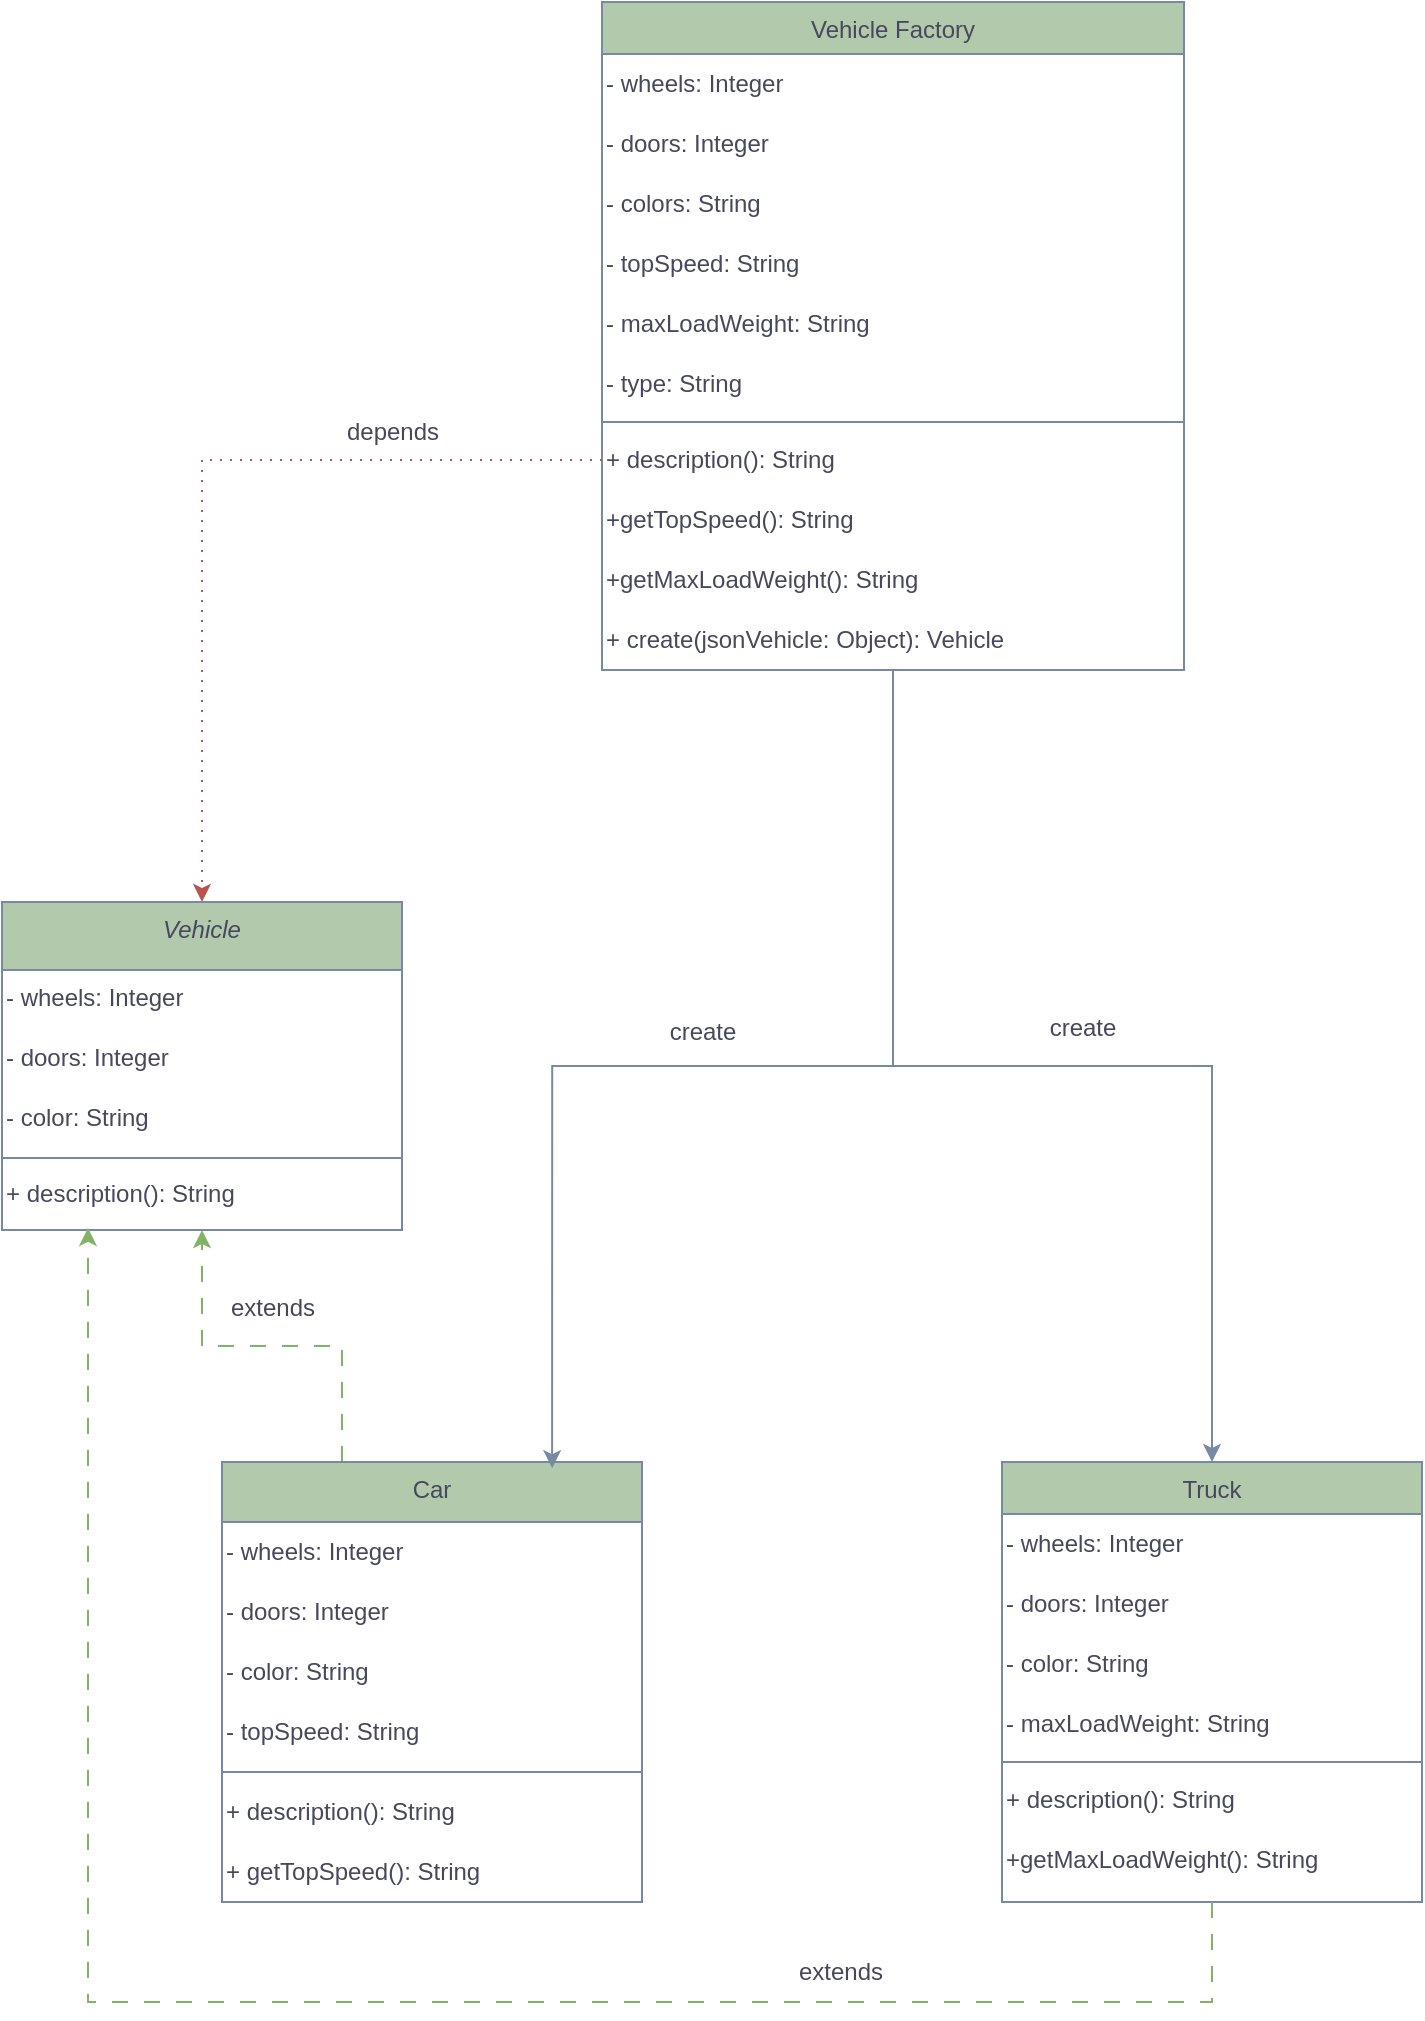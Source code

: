 <mxfile version="24.0.7" type="github">
  <diagram id="C5RBs43oDa-KdzZeNtuy" name="Page-1">
    <mxGraphModel dx="2954" dy="1114" grid="1" gridSize="10" guides="1" tooltips="1" connect="1" arrows="1" fold="1" page="1" pageScale="1" pageWidth="827" pageHeight="1169" background="none" math="0" shadow="0">
      <root>
        <mxCell id="WIyWlLk6GJQsqaUBKTNV-0" />
        <mxCell id="WIyWlLk6GJQsqaUBKTNV-1" parent="WIyWlLk6GJQsqaUBKTNV-0" />
        <mxCell id="zkfFHV4jXpPFQw0GAbJ--0" value="Vehicle" style="swimlane;fontStyle=2;align=center;verticalAlign=top;childLayout=stackLayout;horizontal=1;startSize=34;horizontalStack=0;resizeParent=1;resizeLast=0;collapsible=1;marginBottom=0;rounded=0;shadow=0;strokeWidth=1;labelBackgroundColor=none;fillColor=#B2C9AB;strokeColor=#788AA3;fontColor=#46495D;" parent="WIyWlLk6GJQsqaUBKTNV-1" vertex="1">
          <mxGeometry x="30" y="470" width="200" height="164" as="geometry">
            <mxRectangle x="230" y="140" width="160" height="26" as="alternateBounds" />
          </mxGeometry>
        </mxCell>
        <mxCell id="avCwv5TrrSZpBt8yLDUz-12" value="- wheels: Integer" style="text;align=left;verticalAlign=top;resizable=0;points=[];autosize=1;strokeColor=none;fillColor=none;fontColor=#46495D;" vertex="1" parent="zkfFHV4jXpPFQw0GAbJ--0">
          <mxGeometry y="34" width="200" height="30" as="geometry" />
        </mxCell>
        <mxCell id="avCwv5TrrSZpBt8yLDUz-4" value="- doors: Integer" style="text;align=left;verticalAlign=top;resizable=0;points=[];autosize=1;strokeColor=none;fillColor=none;labelBackgroundColor=none;fontColor=#46495D;" vertex="1" parent="zkfFHV4jXpPFQw0GAbJ--0">
          <mxGeometry y="64" width="200" height="30" as="geometry" />
        </mxCell>
        <mxCell id="avCwv5TrrSZpBt8yLDUz-3" value="- color: String" style="text;align=left;verticalAlign=top;resizable=0;points=[];autosize=1;strokeColor=none;fillColor=none;labelBackgroundColor=none;fontColor=#46495D;" vertex="1" parent="zkfFHV4jXpPFQw0GAbJ--0">
          <mxGeometry y="94" width="200" height="30" as="geometry" />
        </mxCell>
        <mxCell id="zkfFHV4jXpPFQw0GAbJ--4" value="" style="line;html=1;strokeWidth=1;align=left;verticalAlign=middle;spacingTop=-1;spacingLeft=3;spacingRight=3;rotatable=0;labelPosition=right;points=[];portConstraint=eastwest;labelBackgroundColor=none;fillColor=#B2C9AB;strokeColor=#788AA3;fontColor=#46495D;" parent="zkfFHV4jXpPFQw0GAbJ--0" vertex="1">
          <mxGeometry y="124" width="200" height="8" as="geometry" />
        </mxCell>
        <mxCell id="avCwv5TrrSZpBt8yLDUz-13" value="+ description(): String" style="text;align=left;verticalAlign=top;resizable=0;points=[];autosize=1;strokeColor=none;fillColor=none;fontColor=#46495D;" vertex="1" parent="zkfFHV4jXpPFQw0GAbJ--0">
          <mxGeometry y="132" width="200" height="30" as="geometry" />
        </mxCell>
        <mxCell id="avCwv5TrrSZpBt8yLDUz-80" style="edgeStyle=orthogonalEdgeStyle;rounded=0;orthogonalLoop=1;jettySize=auto;html=1;entryX=0.5;entryY=1;entryDx=0;entryDy=0;fontColor=#46495D;dashed=1;dashPattern=8 8;fillColor=#d5e8d4;strokeColor=#82b366;" edge="1" parent="WIyWlLk6GJQsqaUBKTNV-1" source="zkfFHV4jXpPFQw0GAbJ--6" target="zkfFHV4jXpPFQw0GAbJ--0">
          <mxGeometry relative="1" as="geometry">
            <Array as="points">
              <mxPoint x="200" y="692" />
              <mxPoint x="130" y="692" />
            </Array>
          </mxGeometry>
        </mxCell>
        <mxCell id="zkfFHV4jXpPFQw0GAbJ--6" value="Car" style="swimlane;fontStyle=0;align=center;verticalAlign=top;childLayout=stackLayout;horizontal=1;startSize=30;horizontalStack=0;resizeParent=1;resizeLast=0;collapsible=1;marginBottom=0;rounded=0;shadow=0;strokeWidth=1;labelBackgroundColor=none;fillColor=#B2C9AB;strokeColor=#788AA3;fontColor=#46495D;" parent="WIyWlLk6GJQsqaUBKTNV-1" vertex="1">
          <mxGeometry x="140" y="750" width="210" height="220" as="geometry">
            <mxRectangle x="130" y="380" width="160" height="26" as="alternateBounds" />
          </mxGeometry>
        </mxCell>
        <mxCell id="avCwv5TrrSZpBt8yLDUz-14" value="- wheels: Integer" style="text;html=1;align=left;verticalAlign=middle;resizable=0;points=[];autosize=1;strokeColor=none;fillColor=none;fontColor=#46495D;" vertex="1" parent="zkfFHV4jXpPFQw0GAbJ--6">
          <mxGeometry y="30" width="210" height="30" as="geometry" />
        </mxCell>
        <mxCell id="avCwv5TrrSZpBt8yLDUz-15" value="- doors: Integer" style="text;html=1;align=left;verticalAlign=middle;resizable=0;points=[];autosize=1;strokeColor=none;fillColor=none;fontColor=#46495D;" vertex="1" parent="zkfFHV4jXpPFQw0GAbJ--6">
          <mxGeometry y="60" width="210" height="30" as="geometry" />
        </mxCell>
        <mxCell id="avCwv5TrrSZpBt8yLDUz-16" value="- color: String" style="text;html=1;align=left;verticalAlign=middle;resizable=0;points=[];autosize=1;strokeColor=none;fillColor=none;fontColor=#46495D;" vertex="1" parent="zkfFHV4jXpPFQw0GAbJ--6">
          <mxGeometry y="90" width="210" height="30" as="geometry" />
        </mxCell>
        <mxCell id="avCwv5TrrSZpBt8yLDUz-17" value="- topSpeed: String" style="text;html=1;align=left;verticalAlign=middle;resizable=0;points=[];autosize=1;strokeColor=none;fillColor=none;fontColor=#46495D;" vertex="1" parent="zkfFHV4jXpPFQw0GAbJ--6">
          <mxGeometry y="120" width="210" height="30" as="geometry" />
        </mxCell>
        <mxCell id="zkfFHV4jXpPFQw0GAbJ--9" value="" style="line;html=1;strokeWidth=1;align=left;verticalAlign=middle;spacingTop=-1;spacingLeft=3;spacingRight=3;rotatable=0;labelPosition=right;points=[];portConstraint=eastwest;labelBackgroundColor=none;fillColor=#B2C9AB;strokeColor=#788AA3;fontColor=#46495D;" parent="zkfFHV4jXpPFQw0GAbJ--6" vertex="1">
          <mxGeometry y="150" width="210" height="10" as="geometry" />
        </mxCell>
        <mxCell id="avCwv5TrrSZpBt8yLDUz-19" value="+ description(): String" style="text;html=1;align=left;verticalAlign=middle;resizable=0;points=[];autosize=1;strokeColor=none;fillColor=none;fontColor=#46495D;" vertex="1" parent="zkfFHV4jXpPFQw0GAbJ--6">
          <mxGeometry y="160" width="210" height="30" as="geometry" />
        </mxCell>
        <mxCell id="avCwv5TrrSZpBt8yLDUz-20" value="+ getTopSpeed(): String" style="text;html=1;align=left;verticalAlign=middle;resizable=0;points=[];autosize=1;strokeColor=none;fillColor=none;fontColor=#46495D;" vertex="1" parent="zkfFHV4jXpPFQw0GAbJ--6">
          <mxGeometry y="190" width="210" height="30" as="geometry" />
        </mxCell>
        <mxCell id="zkfFHV4jXpPFQw0GAbJ--13" value="Truck" style="swimlane;fontStyle=0;align=center;verticalAlign=top;childLayout=stackLayout;horizontal=1;startSize=26;horizontalStack=0;resizeParent=1;resizeLast=0;collapsible=1;marginBottom=0;rounded=0;shadow=0;strokeWidth=1;labelBackgroundColor=none;fillColor=#B2C9AB;strokeColor=#788AA3;fontColor=#46495D;" parent="WIyWlLk6GJQsqaUBKTNV-1" vertex="1">
          <mxGeometry x="530" y="750" width="210" height="220" as="geometry">
            <mxRectangle x="340" y="380" width="170" height="26" as="alternateBounds" />
          </mxGeometry>
        </mxCell>
        <mxCell id="avCwv5TrrSZpBt8yLDUz-2" value="- wheels: Integer" style="text;html=1;align=left;verticalAlign=middle;resizable=0;points=[];autosize=1;strokeColor=none;fillColor=none;labelBackgroundColor=none;fontColor=#46495D;" vertex="1" parent="zkfFHV4jXpPFQw0GAbJ--13">
          <mxGeometry y="26" width="210" height="30" as="geometry" />
        </mxCell>
        <mxCell id="avCwv5TrrSZpBt8yLDUz-25" value="&lt;div&gt;- doors: Integer&lt;/div&gt;" style="text;html=1;align=left;verticalAlign=middle;resizable=0;points=[];autosize=1;strokeColor=none;fillColor=none;fontColor=#46495D;" vertex="1" parent="zkfFHV4jXpPFQw0GAbJ--13">
          <mxGeometry y="56" width="210" height="30" as="geometry" />
        </mxCell>
        <mxCell id="avCwv5TrrSZpBt8yLDUz-26" value="- color: String" style="text;html=1;align=left;verticalAlign=middle;resizable=0;points=[];autosize=1;strokeColor=none;fillColor=none;fontColor=#46495D;" vertex="1" parent="zkfFHV4jXpPFQw0GAbJ--13">
          <mxGeometry y="86" width="210" height="30" as="geometry" />
        </mxCell>
        <mxCell id="avCwv5TrrSZpBt8yLDUz-27" value="- maxLoadWeight: String" style="text;html=1;align=left;verticalAlign=middle;resizable=0;points=[];autosize=1;strokeColor=none;fillColor=none;fontColor=#46495D;" vertex="1" parent="zkfFHV4jXpPFQw0GAbJ--13">
          <mxGeometry y="116" width="210" height="30" as="geometry" />
        </mxCell>
        <mxCell id="zkfFHV4jXpPFQw0GAbJ--15" value="" style="line;html=1;strokeWidth=1;align=left;verticalAlign=middle;spacingTop=-1;spacingLeft=3;spacingRight=3;rotatable=0;labelPosition=right;points=[];portConstraint=eastwest;labelBackgroundColor=none;fillColor=#B2C9AB;strokeColor=#788AA3;fontColor=#46495D;" parent="zkfFHV4jXpPFQw0GAbJ--13" vertex="1">
          <mxGeometry y="146" width="210" height="8" as="geometry" />
        </mxCell>
        <mxCell id="avCwv5TrrSZpBt8yLDUz-23" value="+ description(): String" style="text;html=1;align=left;verticalAlign=middle;resizable=0;points=[];autosize=1;strokeColor=none;fillColor=none;fontColor=#46495D;" vertex="1" parent="zkfFHV4jXpPFQw0GAbJ--13">
          <mxGeometry y="154" width="210" height="30" as="geometry" />
        </mxCell>
        <mxCell id="avCwv5TrrSZpBt8yLDUz-24" value="+getMaxLoadWeight(): String" style="text;html=1;align=left;verticalAlign=middle;resizable=0;points=[];autosize=1;strokeColor=none;fillColor=none;fontColor=#46495D;" vertex="1" parent="zkfFHV4jXpPFQw0GAbJ--13">
          <mxGeometry y="184" width="210" height="30" as="geometry" />
        </mxCell>
        <mxCell id="zkfFHV4jXpPFQw0GAbJ--17" value="Vehicle Factory" style="swimlane;fontStyle=0;align=center;verticalAlign=top;childLayout=stackLayout;horizontal=1;startSize=26;horizontalStack=0;resizeParent=1;resizeLast=0;collapsible=1;marginBottom=0;rounded=0;shadow=0;strokeWidth=1;labelBackgroundColor=none;fillColor=#B2C9AB;strokeColor=#788AA3;fontColor=#46495D;" parent="WIyWlLk6GJQsqaUBKTNV-1" vertex="1">
          <mxGeometry x="330" y="20" width="291" height="334" as="geometry">
            <mxRectangle x="550" y="140" width="160" height="26" as="alternateBounds" />
          </mxGeometry>
        </mxCell>
        <mxCell id="avCwv5TrrSZpBt8yLDUz-21" value="- wheels: Integer" style="text;html=1;align=left;verticalAlign=middle;resizable=0;points=[];autosize=1;strokeColor=none;fillColor=none;fontColor=#46495D;" vertex="1" parent="zkfFHV4jXpPFQw0GAbJ--17">
          <mxGeometry y="26" width="291" height="30" as="geometry" />
        </mxCell>
        <mxCell id="avCwv5TrrSZpBt8yLDUz-29" value="- doors: Integer" style="text;html=1;align=left;verticalAlign=middle;resizable=0;points=[];autosize=1;strokeColor=none;fillColor=none;fontColor=#46495D;" vertex="1" parent="zkfFHV4jXpPFQw0GAbJ--17">
          <mxGeometry y="56" width="291" height="30" as="geometry" />
        </mxCell>
        <mxCell id="avCwv5TrrSZpBt8yLDUz-31" value="- colors: String" style="text;html=1;align=left;verticalAlign=middle;resizable=0;points=[];autosize=1;strokeColor=none;fillColor=none;fontColor=#46495D;" vertex="1" parent="zkfFHV4jXpPFQw0GAbJ--17">
          <mxGeometry y="86" width="291" height="30" as="geometry" />
        </mxCell>
        <mxCell id="avCwv5TrrSZpBt8yLDUz-30" value="- topSpeed: String" style="text;html=1;align=left;verticalAlign=middle;resizable=0;points=[];autosize=1;strokeColor=none;fillColor=none;fontColor=#46495D;" vertex="1" parent="zkfFHV4jXpPFQw0GAbJ--17">
          <mxGeometry y="116" width="291" height="30" as="geometry" />
        </mxCell>
        <mxCell id="avCwv5TrrSZpBt8yLDUz-33" value="- maxLoadWeight: String" style="text;html=1;align=left;verticalAlign=middle;resizable=0;points=[];autosize=1;strokeColor=none;fillColor=none;fontColor=#46495D;" vertex="1" parent="zkfFHV4jXpPFQw0GAbJ--17">
          <mxGeometry y="146" width="291" height="30" as="geometry" />
        </mxCell>
        <mxCell id="avCwv5TrrSZpBt8yLDUz-32" value="- type: String" style="text;html=1;align=left;verticalAlign=middle;resizable=0;points=[];autosize=1;strokeColor=none;fillColor=none;fontColor=#46495D;" vertex="1" parent="zkfFHV4jXpPFQw0GAbJ--17">
          <mxGeometry y="176" width="291" height="30" as="geometry" />
        </mxCell>
        <mxCell id="zkfFHV4jXpPFQw0GAbJ--23" value="" style="line;html=1;strokeWidth=1;align=left;verticalAlign=middle;spacingTop=-1;spacingLeft=3;spacingRight=3;rotatable=0;labelPosition=right;points=[];portConstraint=eastwest;labelBackgroundColor=none;fillColor=#B2C9AB;strokeColor=#788AA3;fontColor=#46495D;" parent="zkfFHV4jXpPFQw0GAbJ--17" vertex="1">
          <mxGeometry y="206" width="291" height="8" as="geometry" />
        </mxCell>
        <mxCell id="avCwv5TrrSZpBt8yLDUz-22" value="+ description(): String" style="text;html=1;align=left;verticalAlign=middle;resizable=0;points=[];autosize=1;strokeColor=none;fillColor=none;fontColor=#46495D;" vertex="1" parent="zkfFHV4jXpPFQw0GAbJ--17">
          <mxGeometry y="214" width="291" height="30" as="geometry" />
        </mxCell>
        <mxCell id="avCwv5TrrSZpBt8yLDUz-34" value="+getTopSpeed(): String" style="text;html=1;align=left;verticalAlign=middle;resizable=0;points=[];autosize=1;strokeColor=none;fillColor=none;fontColor=#46495D;" vertex="1" parent="zkfFHV4jXpPFQw0GAbJ--17">
          <mxGeometry y="244" width="291" height="30" as="geometry" />
        </mxCell>
        <mxCell id="avCwv5TrrSZpBt8yLDUz-35" value="+getMaxLoadWeight(): String" style="text;html=1;align=left;verticalAlign=middle;resizable=0;points=[];autosize=1;strokeColor=none;fillColor=none;fontColor=#46495D;" vertex="1" parent="zkfFHV4jXpPFQw0GAbJ--17">
          <mxGeometry y="274" width="291" height="30" as="geometry" />
        </mxCell>
        <mxCell id="avCwv5TrrSZpBt8yLDUz-36" value="+ create(jsonVehicle: Object): Vehicle" style="text;html=1;align=left;verticalAlign=middle;resizable=0;points=[];autosize=1;strokeColor=none;fillColor=none;fontColor=#46495D;" vertex="1" parent="zkfFHV4jXpPFQw0GAbJ--17">
          <mxGeometry y="304" width="291" height="30" as="geometry" />
        </mxCell>
        <mxCell id="avCwv5TrrSZpBt8yLDUz-78" value="&lt;div&gt;extends&lt;/div&gt;" style="text;html=1;align=center;verticalAlign=middle;resizable=0;points=[];autosize=1;strokeColor=none;fillColor=none;fontColor=#46495D;" vertex="1" parent="WIyWlLk6GJQsqaUBKTNV-1">
          <mxGeometry x="414" y="990" width="70" height="30" as="geometry" />
        </mxCell>
        <mxCell id="avCwv5TrrSZpBt8yLDUz-79" value="extends" style="text;html=1;align=center;verticalAlign=middle;resizable=0;points=[];autosize=1;strokeColor=none;fillColor=none;fontColor=#46495D;" vertex="1" parent="WIyWlLk6GJQsqaUBKTNV-1">
          <mxGeometry x="130" y="658" width="70" height="30" as="geometry" />
        </mxCell>
        <mxCell id="avCwv5TrrSZpBt8yLDUz-83" style="edgeStyle=orthogonalEdgeStyle;rounded=0;orthogonalLoop=1;jettySize=auto;html=1;strokeColor=#82b366;fontColor=#46495D;fillColor=#d5e8d4;dashed=1;dashPattern=8 8;entryX=0.215;entryY=1.033;entryDx=0;entryDy=0;entryPerimeter=0;" edge="1" parent="WIyWlLk6GJQsqaUBKTNV-1" source="zkfFHV4jXpPFQw0GAbJ--13" target="avCwv5TrrSZpBt8yLDUz-13">
          <mxGeometry relative="1" as="geometry">
            <mxPoint x="380" y="1040" as="targetPoint" />
            <Array as="points">
              <mxPoint x="635" y="1020" />
              <mxPoint x="73" y="1020" />
            </Array>
          </mxGeometry>
        </mxCell>
        <mxCell id="avCwv5TrrSZpBt8yLDUz-84" style="edgeStyle=orthogonalEdgeStyle;rounded=0;orthogonalLoop=1;jettySize=auto;html=1;entryX=0.786;entryY=0.014;entryDx=0;entryDy=0;entryPerimeter=0;strokeColor=#788AA3;fontColor=#46495D;fillColor=#B2C9AB;" edge="1" parent="WIyWlLk6GJQsqaUBKTNV-1" source="zkfFHV4jXpPFQw0GAbJ--17" target="zkfFHV4jXpPFQw0GAbJ--6">
          <mxGeometry relative="1" as="geometry" />
        </mxCell>
        <mxCell id="avCwv5TrrSZpBt8yLDUz-85" style="edgeStyle=orthogonalEdgeStyle;rounded=0;orthogonalLoop=1;jettySize=auto;html=1;strokeColor=#788AA3;fontColor=#46495D;fillColor=#B2C9AB;" edge="1" parent="WIyWlLk6GJQsqaUBKTNV-1" source="avCwv5TrrSZpBt8yLDUz-36" target="zkfFHV4jXpPFQw0GAbJ--13">
          <mxGeometry relative="1" as="geometry" />
        </mxCell>
        <mxCell id="avCwv5TrrSZpBt8yLDUz-86" value="create" style="text;html=1;align=center;verticalAlign=middle;resizable=0;points=[];autosize=1;strokeColor=none;fillColor=none;fontColor=#46495D;" vertex="1" parent="WIyWlLk6GJQsqaUBKTNV-1">
          <mxGeometry x="350" y="520" width="60" height="30" as="geometry" />
        </mxCell>
        <mxCell id="avCwv5TrrSZpBt8yLDUz-89" value="create" style="text;html=1;align=center;verticalAlign=middle;resizable=0;points=[];autosize=1;strokeColor=none;fillColor=none;fontColor=#46495D;" vertex="1" parent="WIyWlLk6GJQsqaUBKTNV-1">
          <mxGeometry x="540" y="518" width="60" height="30" as="geometry" />
        </mxCell>
        <mxCell id="avCwv5TrrSZpBt8yLDUz-90" style="edgeStyle=orthogonalEdgeStyle;rounded=0;orthogonalLoop=1;jettySize=auto;html=1;entryX=0.5;entryY=0;entryDx=0;entryDy=0;fontColor=#46495D;dashed=1;dashPattern=1 4;curved=0;fillColor=#f8cecc;strokeColor=#b85450;" edge="1" parent="WIyWlLk6GJQsqaUBKTNV-1" source="avCwv5TrrSZpBt8yLDUz-22" target="zkfFHV4jXpPFQw0GAbJ--0">
          <mxGeometry relative="1" as="geometry" />
        </mxCell>
        <mxCell id="avCwv5TrrSZpBt8yLDUz-91" value="depends" style="text;html=1;align=center;verticalAlign=middle;resizable=0;points=[];autosize=1;strokeColor=none;fillColor=none;fontColor=#46495D;" vertex="1" parent="WIyWlLk6GJQsqaUBKTNV-1">
          <mxGeometry x="190" y="220" width="70" height="30" as="geometry" />
        </mxCell>
      </root>
    </mxGraphModel>
  </diagram>
</mxfile>
